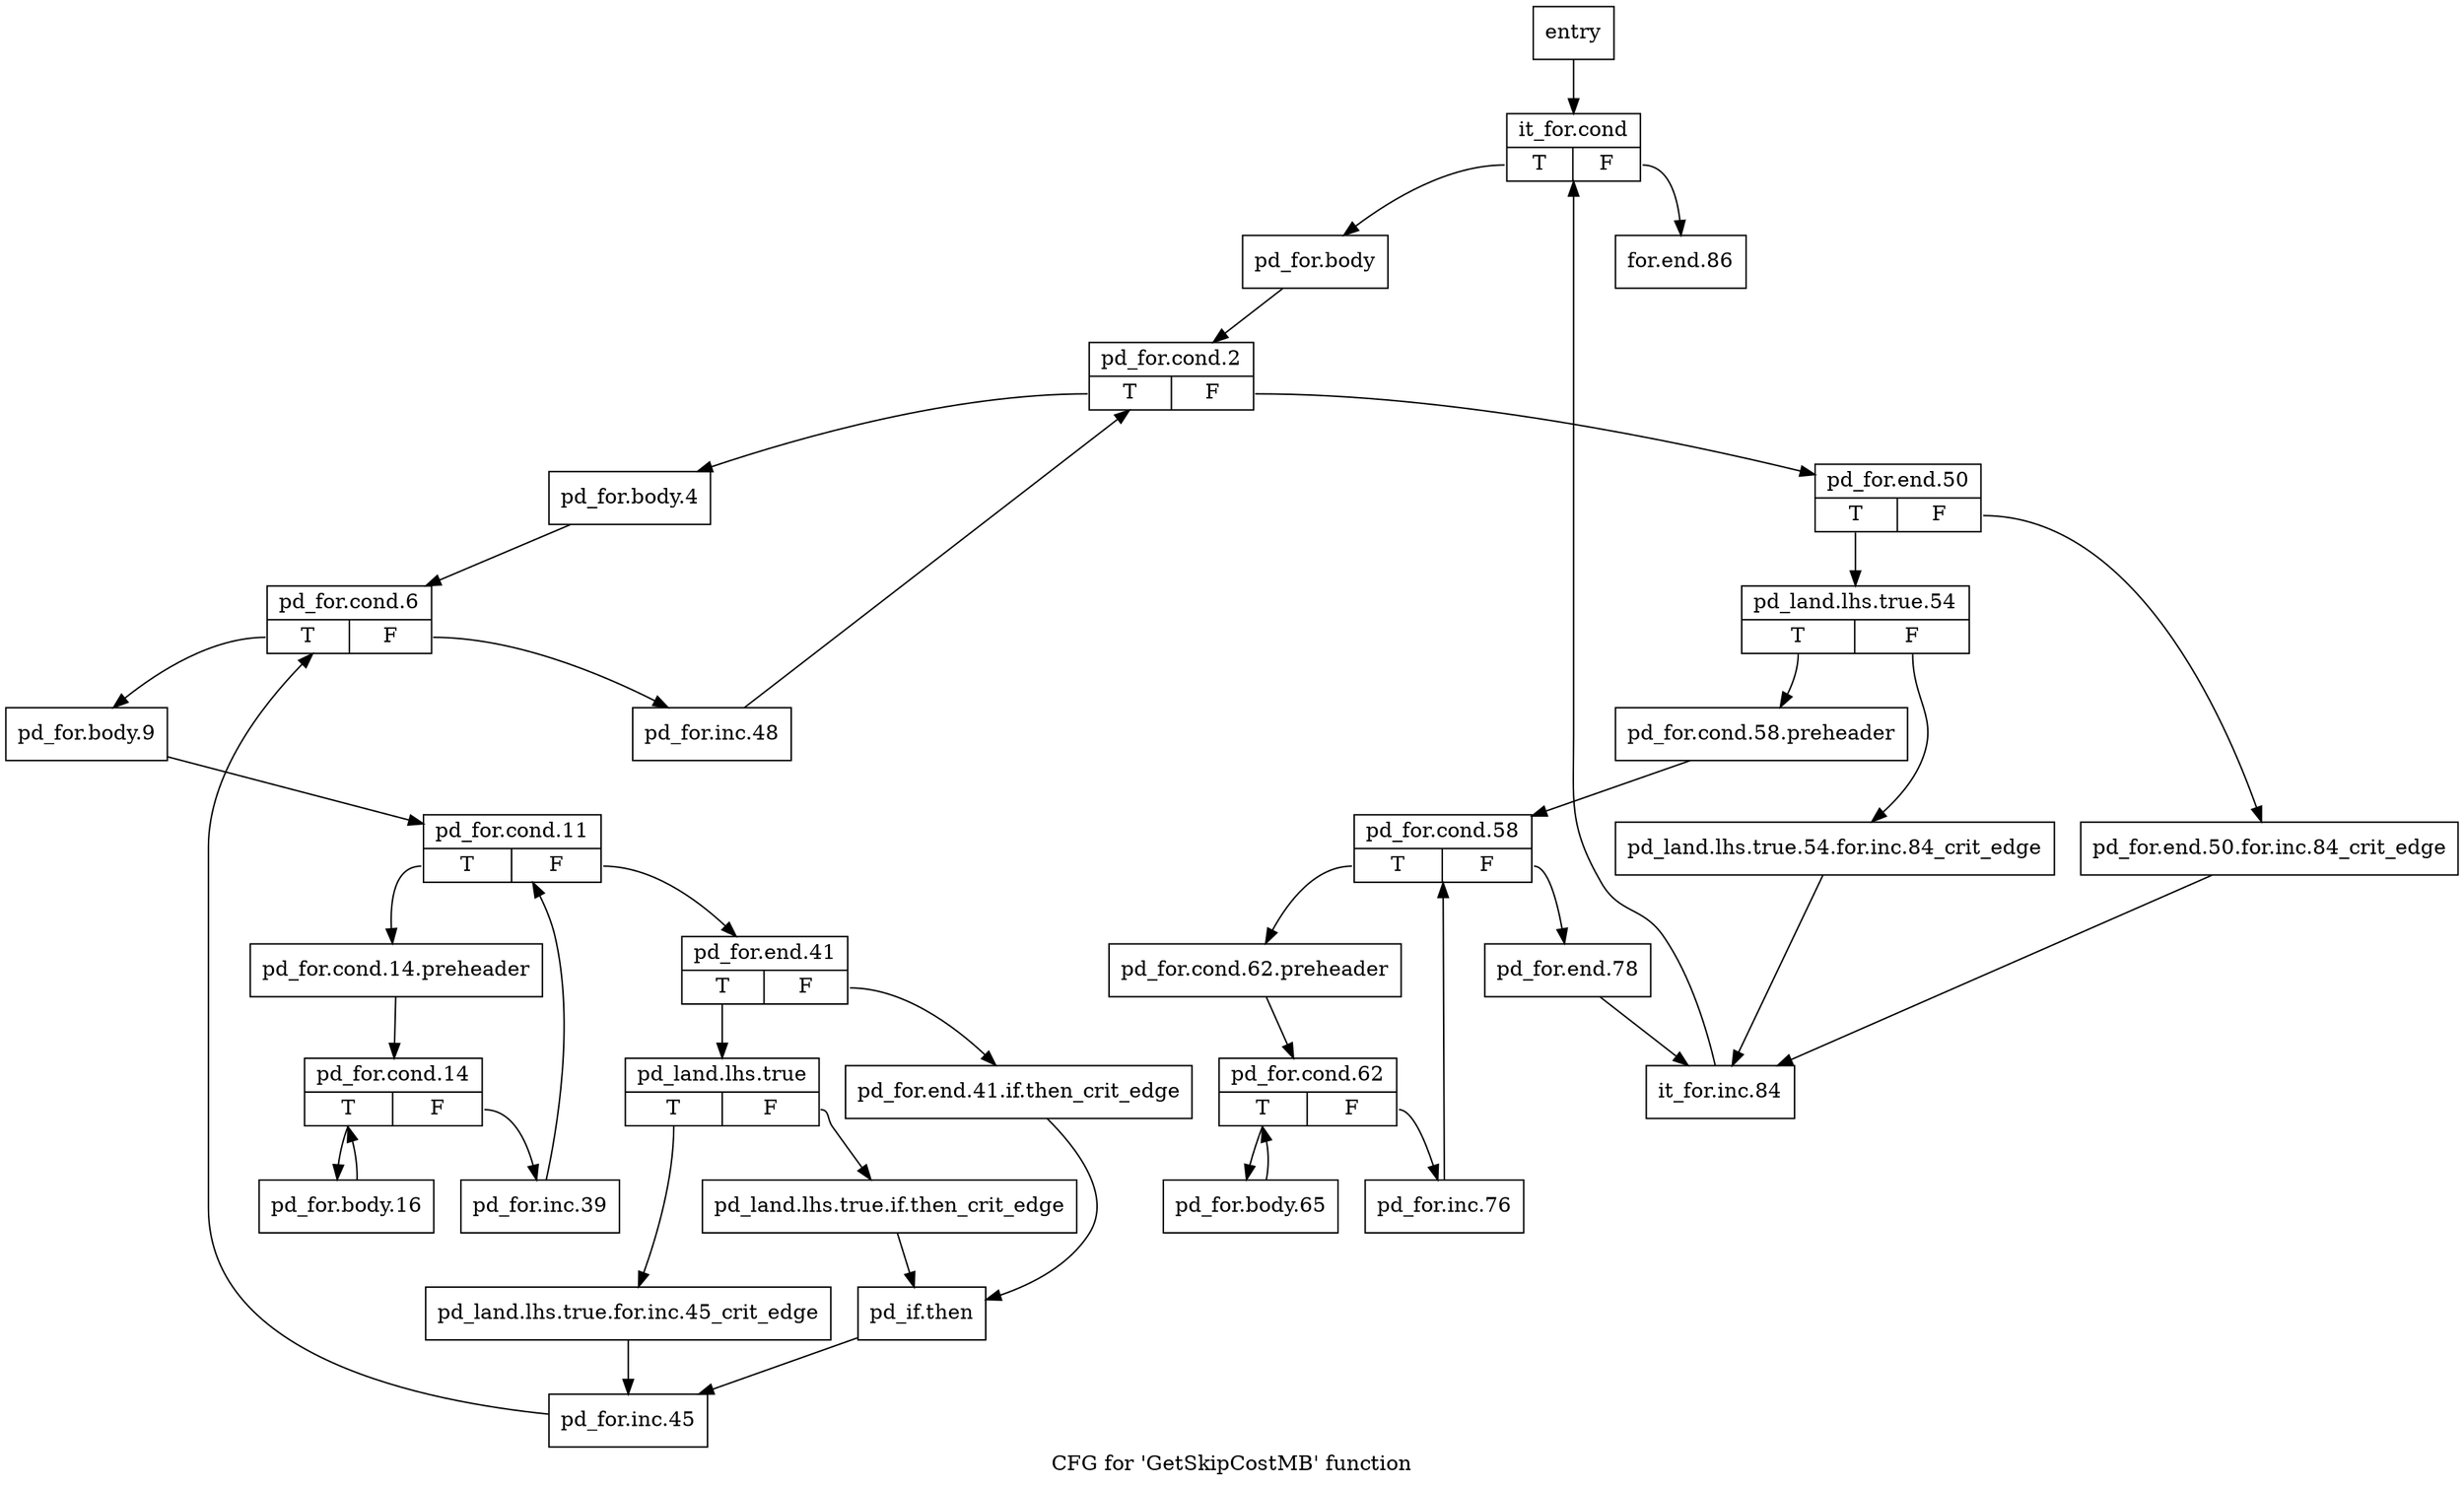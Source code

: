 digraph "CFG for 'GetSkipCostMB' function" {
	label="CFG for 'GetSkipCostMB' function";

	Node0x1d39b50 [shape=record,label="{entry}"];
	Node0x1d39b50 -> Node0x1d39ba0;
	Node0x1d39ba0 [shape=record,label="{it_for.cond|{<s0>T|<s1>F}}"];
	Node0x1d39ba0:s0 -> Node0x1d39bf0;
	Node0x1d39ba0:s1 -> Node0x1d88490;
	Node0x1d39bf0 [shape=record,label="{pd_for.body}"];
	Node0x1d39bf0 -> Node0x1d39c40;
	Node0x1d39c40 [shape=record,label="{pd_for.cond.2|{<s0>T|<s1>F}}"];
	Node0x1d39c40:s0 -> Node0x1d39c90;
	Node0x1d39c40:s1 -> Node0x1d880d0;
	Node0x1d39c90 [shape=record,label="{pd_for.body.4}"];
	Node0x1d39c90 -> Node0x1d39ce0;
	Node0x1d39ce0 [shape=record,label="{pd_for.cond.6|{<s0>T|<s1>F}}"];
	Node0x1d39ce0:s0 -> Node0x1d39d30;
	Node0x1d39ce0:s1 -> Node0x1d88080;
	Node0x1d39d30 [shape=record,label="{pd_for.body.9}"];
	Node0x1d39d30 -> Node0x1d39d80;
	Node0x1d39d80 [shape=record,label="{pd_for.cond.11|{<s0>T|<s1>F}}"];
	Node0x1d39d80:s0 -> Node0x1d39dd0;
	Node0x1d39d80:s1 -> Node0x1d87e50;
	Node0x1d39dd0 [shape=record,label="{pd_for.cond.14.preheader}"];
	Node0x1d39dd0 -> Node0x1d39e20;
	Node0x1d39e20 [shape=record,label="{pd_for.cond.14|{<s0>T|<s1>F}}"];
	Node0x1d39e20:s0 -> Node0x1d39e70;
	Node0x1d39e20:s1 -> Node0x1d87e00;
	Node0x1d39e70 [shape=record,label="{pd_for.body.16}"];
	Node0x1d39e70 -> Node0x1d39e20;
	Node0x1d87e00 [shape=record,label="{pd_for.inc.39}"];
	Node0x1d87e00 -> Node0x1d39d80;
	Node0x1d87e50 [shape=record,label="{pd_for.end.41|{<s0>T|<s1>F}}"];
	Node0x1d87e50:s0 -> Node0x1d87ef0;
	Node0x1d87e50:s1 -> Node0x1d87ea0;
	Node0x1d87ea0 [shape=record,label="{pd_for.end.41.if.then_crit_edge}"];
	Node0x1d87ea0 -> Node0x1d87fe0;
	Node0x1d87ef0 [shape=record,label="{pd_land.lhs.true|{<s0>T|<s1>F}}"];
	Node0x1d87ef0:s0 -> Node0x1d87f90;
	Node0x1d87ef0:s1 -> Node0x1d87f40;
	Node0x1d87f40 [shape=record,label="{pd_land.lhs.true.if.then_crit_edge}"];
	Node0x1d87f40 -> Node0x1d87fe0;
	Node0x1d87f90 [shape=record,label="{pd_land.lhs.true.for.inc.45_crit_edge}"];
	Node0x1d87f90 -> Node0x1d88030;
	Node0x1d87fe0 [shape=record,label="{pd_if.then}"];
	Node0x1d87fe0 -> Node0x1d88030;
	Node0x1d88030 [shape=record,label="{pd_for.inc.45}"];
	Node0x1d88030 -> Node0x1d39ce0;
	Node0x1d88080 [shape=record,label="{pd_for.inc.48}"];
	Node0x1d88080 -> Node0x1d39c40;
	Node0x1d880d0 [shape=record,label="{pd_for.end.50|{<s0>T|<s1>F}}"];
	Node0x1d880d0:s0 -> Node0x1d88170;
	Node0x1d880d0:s1 -> Node0x1d88120;
	Node0x1d88120 [shape=record,label="{pd_for.end.50.for.inc.84_crit_edge}"];
	Node0x1d88120 -> Node0x1d88440;
	Node0x1d88170 [shape=record,label="{pd_land.lhs.true.54|{<s0>T|<s1>F}}"];
	Node0x1d88170:s0 -> Node0x1d88210;
	Node0x1d88170:s1 -> Node0x1d881c0;
	Node0x1d881c0 [shape=record,label="{pd_land.lhs.true.54.for.inc.84_crit_edge}"];
	Node0x1d881c0 -> Node0x1d88440;
	Node0x1d88210 [shape=record,label="{pd_for.cond.58.preheader}"];
	Node0x1d88210 -> Node0x1d88260;
	Node0x1d88260 [shape=record,label="{pd_for.cond.58|{<s0>T|<s1>F}}"];
	Node0x1d88260:s0 -> Node0x1d882b0;
	Node0x1d88260:s1 -> Node0x1d883f0;
	Node0x1d882b0 [shape=record,label="{pd_for.cond.62.preheader}"];
	Node0x1d882b0 -> Node0x1d88300;
	Node0x1d88300 [shape=record,label="{pd_for.cond.62|{<s0>T|<s1>F}}"];
	Node0x1d88300:s0 -> Node0x1d88350;
	Node0x1d88300:s1 -> Node0x1d883a0;
	Node0x1d88350 [shape=record,label="{pd_for.body.65}"];
	Node0x1d88350 -> Node0x1d88300;
	Node0x1d883a0 [shape=record,label="{pd_for.inc.76}"];
	Node0x1d883a0 -> Node0x1d88260;
	Node0x1d883f0 [shape=record,label="{pd_for.end.78}"];
	Node0x1d883f0 -> Node0x1d88440;
	Node0x1d88440 [shape=record,label="{it_for.inc.84}"];
	Node0x1d88440 -> Node0x1d39ba0;
	Node0x1d88490 [shape=record,label="{for.end.86}"];
}
